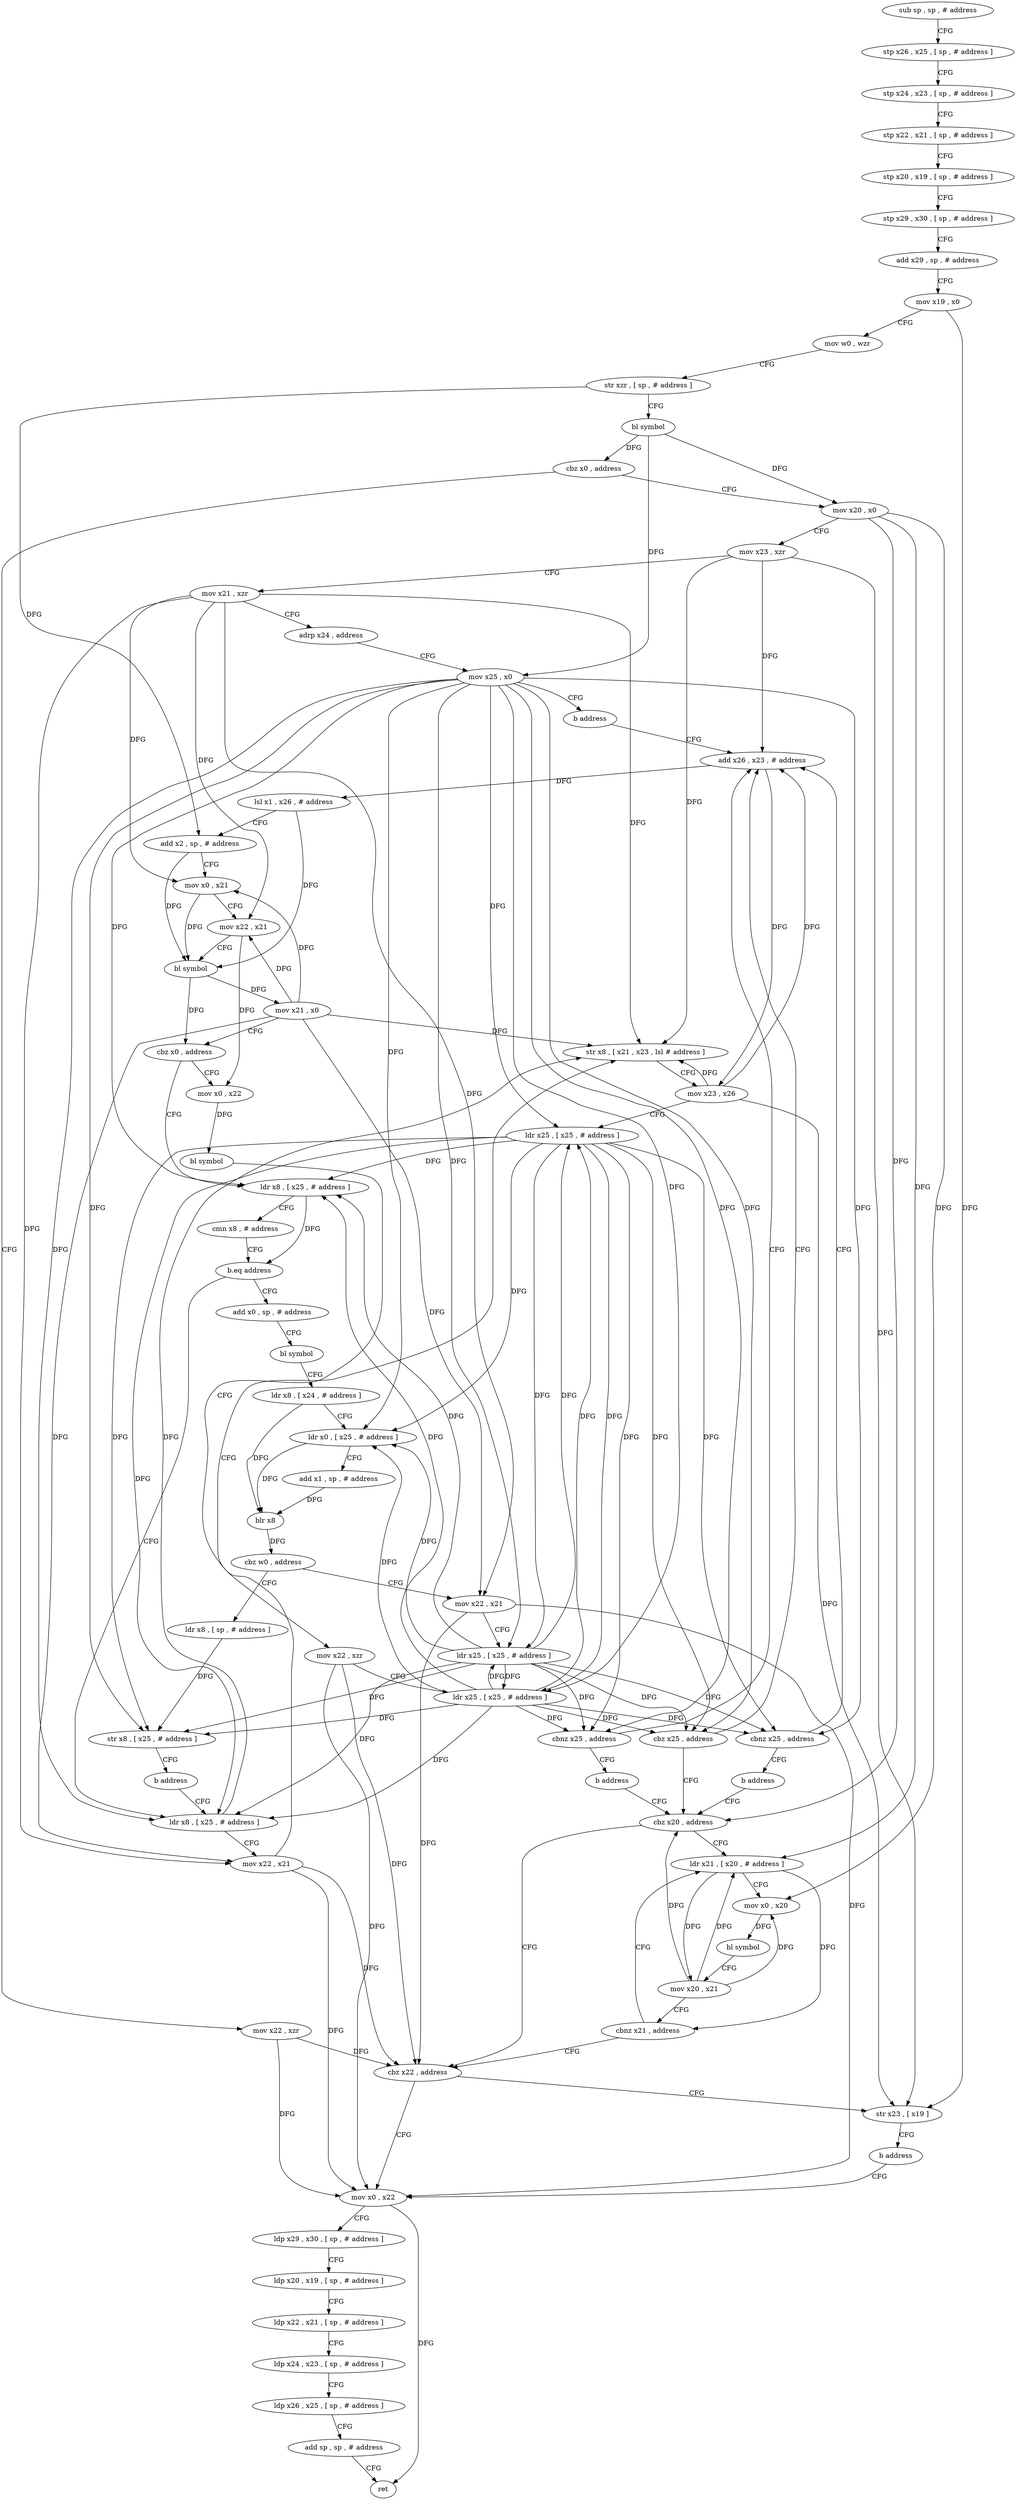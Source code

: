 digraph "func" {
"4242492" [label = "sub sp , sp , # address" ]
"4242496" [label = "stp x26 , x25 , [ sp , # address ]" ]
"4242500" [label = "stp x24 , x23 , [ sp , # address ]" ]
"4242504" [label = "stp x22 , x21 , [ sp , # address ]" ]
"4242508" [label = "stp x20 , x19 , [ sp , # address ]" ]
"4242512" [label = "stp x29 , x30 , [ sp , # address ]" ]
"4242516" [label = "add x29 , sp , # address" ]
"4242520" [label = "mov x19 , x0" ]
"4242524" [label = "mov w0 , wzr" ]
"4242528" [label = "str xzr , [ sp , # address ]" ]
"4242532" [label = "bl symbol" ]
"4242536" [label = "cbz x0 , address" ]
"4242748" [label = "mov x22 , xzr" ]
"4242540" [label = "mov x20 , x0" ]
"4242752" [label = "mov x0 , x22" ]
"4242544" [label = "mov x23 , xzr" ]
"4242548" [label = "mov x21 , xzr" ]
"4242552" [label = "adrp x24 , address" ]
"4242556" [label = "mov x25 , x0" ]
"4242560" [label = "b address" ]
"4242584" [label = "add x26 , x23 , # address" ]
"4242588" [label = "lsl x1 , x26 , # address" ]
"4242592" [label = "add x2 , sp , # address" ]
"4242596" [label = "mov x0 , x21" ]
"4242600" [label = "mov x22 , x21" ]
"4242604" [label = "bl symbol" ]
"4242608" [label = "mov x21 , x0" ]
"4242612" [label = "cbz x0 , address" ]
"4242564" [label = "mov x0 , x22" ]
"4242616" [label = "ldr x8 , [ x25 , # address ]" ]
"4242568" [label = "bl symbol" ]
"4242572" [label = "mov x22 , xzr" ]
"4242576" [label = "ldr x25 , [ x25 , # address ]" ]
"4242580" [label = "cbz x25 , address" ]
"4242712" [label = "cbz x20 , address" ]
"4242620" [label = "cmn x8 , # address" ]
"4242624" [label = "b.eq address" ]
"4242656" [label = "add x0 , sp , # address" ]
"4242628" [label = "ldr x8 , [ x25 , # address ]" ]
"4242736" [label = "cbz x22 , address" ]
"4242716" [label = "ldr x21 , [ x20 , # address ]" ]
"4242660" [label = "bl symbol" ]
"4242664" [label = "ldr x8 , [ x24 , # address ]" ]
"4242668" [label = "ldr x0 , [ x25 , # address ]" ]
"4242672" [label = "add x1 , sp , # address" ]
"4242676" [label = "blr x8" ]
"4242680" [label = "cbz w0 , address" ]
"4242700" [label = "ldr x8 , [ sp , # address ]" ]
"4242684" [label = "mov x22 , x21" ]
"4242632" [label = "mov x22 , x21" ]
"4242636" [label = "str x8 , [ x21 , x23 , lsl # address ]" ]
"4242640" [label = "mov x23 , x26" ]
"4242644" [label = "ldr x25 , [ x25 , # address ]" ]
"4242648" [label = "cbnz x25 , address" ]
"4242652" [label = "b address" ]
"4242740" [label = "str x23 , [ x19 ]" ]
"4242720" [label = "mov x0 , x20" ]
"4242724" [label = "bl symbol" ]
"4242728" [label = "mov x20 , x21" ]
"4242732" [label = "cbnz x21 , address" ]
"4242704" [label = "str x8 , [ x25 , # address ]" ]
"4242708" [label = "b address" ]
"4242688" [label = "ldr x25 , [ x25 , # address ]" ]
"4242692" [label = "cbnz x25 , address" ]
"4242696" [label = "b address" ]
"4242756" [label = "ldp x29 , x30 , [ sp , # address ]" ]
"4242760" [label = "ldp x20 , x19 , [ sp , # address ]" ]
"4242764" [label = "ldp x22 , x21 , [ sp , # address ]" ]
"4242768" [label = "ldp x24 , x23 , [ sp , # address ]" ]
"4242772" [label = "ldp x26 , x25 , [ sp , # address ]" ]
"4242776" [label = "add sp , sp , # address" ]
"4242780" [label = "ret" ]
"4242744" [label = "b address" ]
"4242492" -> "4242496" [ label = "CFG" ]
"4242496" -> "4242500" [ label = "CFG" ]
"4242500" -> "4242504" [ label = "CFG" ]
"4242504" -> "4242508" [ label = "CFG" ]
"4242508" -> "4242512" [ label = "CFG" ]
"4242512" -> "4242516" [ label = "CFG" ]
"4242516" -> "4242520" [ label = "CFG" ]
"4242520" -> "4242524" [ label = "CFG" ]
"4242520" -> "4242740" [ label = "DFG" ]
"4242524" -> "4242528" [ label = "CFG" ]
"4242528" -> "4242532" [ label = "CFG" ]
"4242528" -> "4242592" [ label = "DFG" ]
"4242532" -> "4242536" [ label = "DFG" ]
"4242532" -> "4242540" [ label = "DFG" ]
"4242532" -> "4242556" [ label = "DFG" ]
"4242536" -> "4242748" [ label = "CFG" ]
"4242536" -> "4242540" [ label = "CFG" ]
"4242748" -> "4242752" [ label = "DFG" ]
"4242748" -> "4242736" [ label = "DFG" ]
"4242540" -> "4242544" [ label = "CFG" ]
"4242540" -> "4242712" [ label = "DFG" ]
"4242540" -> "4242716" [ label = "DFG" ]
"4242540" -> "4242720" [ label = "DFG" ]
"4242752" -> "4242756" [ label = "CFG" ]
"4242752" -> "4242780" [ label = "DFG" ]
"4242544" -> "4242548" [ label = "CFG" ]
"4242544" -> "4242584" [ label = "DFG" ]
"4242544" -> "4242636" [ label = "DFG" ]
"4242544" -> "4242740" [ label = "DFG" ]
"4242548" -> "4242552" [ label = "CFG" ]
"4242548" -> "4242596" [ label = "DFG" ]
"4242548" -> "4242600" [ label = "DFG" ]
"4242548" -> "4242632" [ label = "DFG" ]
"4242548" -> "4242636" [ label = "DFG" ]
"4242548" -> "4242684" [ label = "DFG" ]
"4242552" -> "4242556" [ label = "CFG" ]
"4242556" -> "4242560" [ label = "CFG" ]
"4242556" -> "4242576" [ label = "DFG" ]
"4242556" -> "4242580" [ label = "DFG" ]
"4242556" -> "4242616" [ label = "DFG" ]
"4242556" -> "4242668" [ label = "DFG" ]
"4242556" -> "4242628" [ label = "DFG" ]
"4242556" -> "4242644" [ label = "DFG" ]
"4242556" -> "4242648" [ label = "DFG" ]
"4242556" -> "4242704" [ label = "DFG" ]
"4242556" -> "4242688" [ label = "DFG" ]
"4242556" -> "4242692" [ label = "DFG" ]
"4242560" -> "4242584" [ label = "CFG" ]
"4242584" -> "4242588" [ label = "DFG" ]
"4242584" -> "4242640" [ label = "DFG" ]
"4242588" -> "4242592" [ label = "CFG" ]
"4242588" -> "4242604" [ label = "DFG" ]
"4242592" -> "4242596" [ label = "CFG" ]
"4242592" -> "4242604" [ label = "DFG" ]
"4242596" -> "4242600" [ label = "CFG" ]
"4242596" -> "4242604" [ label = "DFG" ]
"4242600" -> "4242604" [ label = "CFG" ]
"4242600" -> "4242564" [ label = "DFG" ]
"4242604" -> "4242608" [ label = "DFG" ]
"4242604" -> "4242612" [ label = "DFG" ]
"4242608" -> "4242612" [ label = "CFG" ]
"4242608" -> "4242596" [ label = "DFG" ]
"4242608" -> "4242600" [ label = "DFG" ]
"4242608" -> "4242632" [ label = "DFG" ]
"4242608" -> "4242636" [ label = "DFG" ]
"4242608" -> "4242684" [ label = "DFG" ]
"4242612" -> "4242564" [ label = "CFG" ]
"4242612" -> "4242616" [ label = "CFG" ]
"4242564" -> "4242568" [ label = "DFG" ]
"4242616" -> "4242620" [ label = "CFG" ]
"4242616" -> "4242624" [ label = "DFG" ]
"4242568" -> "4242572" [ label = "CFG" ]
"4242572" -> "4242576" [ label = "CFG" ]
"4242572" -> "4242752" [ label = "DFG" ]
"4242572" -> "4242736" [ label = "DFG" ]
"4242576" -> "4242580" [ label = "DFG" ]
"4242576" -> "4242616" [ label = "DFG" ]
"4242576" -> "4242668" [ label = "DFG" ]
"4242576" -> "4242628" [ label = "DFG" ]
"4242576" -> "4242644" [ label = "DFG" ]
"4242576" -> "4242648" [ label = "DFG" ]
"4242576" -> "4242704" [ label = "DFG" ]
"4242576" -> "4242688" [ label = "DFG" ]
"4242576" -> "4242692" [ label = "DFG" ]
"4242580" -> "4242712" [ label = "CFG" ]
"4242580" -> "4242584" [ label = "CFG" ]
"4242712" -> "4242736" [ label = "CFG" ]
"4242712" -> "4242716" [ label = "CFG" ]
"4242620" -> "4242624" [ label = "CFG" ]
"4242624" -> "4242656" [ label = "CFG" ]
"4242624" -> "4242628" [ label = "CFG" ]
"4242656" -> "4242660" [ label = "CFG" ]
"4242628" -> "4242632" [ label = "CFG" ]
"4242628" -> "4242636" [ label = "DFG" ]
"4242736" -> "4242752" [ label = "CFG" ]
"4242736" -> "4242740" [ label = "CFG" ]
"4242716" -> "4242720" [ label = "CFG" ]
"4242716" -> "4242728" [ label = "DFG" ]
"4242716" -> "4242732" [ label = "DFG" ]
"4242660" -> "4242664" [ label = "CFG" ]
"4242664" -> "4242668" [ label = "CFG" ]
"4242664" -> "4242676" [ label = "DFG" ]
"4242668" -> "4242672" [ label = "CFG" ]
"4242668" -> "4242676" [ label = "DFG" ]
"4242672" -> "4242676" [ label = "DFG" ]
"4242676" -> "4242680" [ label = "DFG" ]
"4242680" -> "4242700" [ label = "CFG" ]
"4242680" -> "4242684" [ label = "CFG" ]
"4242700" -> "4242704" [ label = "DFG" ]
"4242684" -> "4242688" [ label = "CFG" ]
"4242684" -> "4242752" [ label = "DFG" ]
"4242684" -> "4242736" [ label = "DFG" ]
"4242632" -> "4242636" [ label = "CFG" ]
"4242632" -> "4242752" [ label = "DFG" ]
"4242632" -> "4242736" [ label = "DFG" ]
"4242636" -> "4242640" [ label = "CFG" ]
"4242640" -> "4242644" [ label = "CFG" ]
"4242640" -> "4242584" [ label = "DFG" ]
"4242640" -> "4242636" [ label = "DFG" ]
"4242640" -> "4242740" [ label = "DFG" ]
"4242644" -> "4242648" [ label = "DFG" ]
"4242644" -> "4242576" [ label = "DFG" ]
"4242644" -> "4242580" [ label = "DFG" ]
"4242644" -> "4242616" [ label = "DFG" ]
"4242644" -> "4242668" [ label = "DFG" ]
"4242644" -> "4242628" [ label = "DFG" ]
"4242644" -> "4242704" [ label = "DFG" ]
"4242644" -> "4242688" [ label = "DFG" ]
"4242644" -> "4242692" [ label = "DFG" ]
"4242648" -> "4242584" [ label = "CFG" ]
"4242648" -> "4242652" [ label = "CFG" ]
"4242652" -> "4242712" [ label = "CFG" ]
"4242740" -> "4242744" [ label = "CFG" ]
"4242720" -> "4242724" [ label = "DFG" ]
"4242724" -> "4242728" [ label = "CFG" ]
"4242728" -> "4242732" [ label = "CFG" ]
"4242728" -> "4242712" [ label = "DFG" ]
"4242728" -> "4242716" [ label = "DFG" ]
"4242728" -> "4242720" [ label = "DFG" ]
"4242732" -> "4242716" [ label = "CFG" ]
"4242732" -> "4242736" [ label = "CFG" ]
"4242704" -> "4242708" [ label = "CFG" ]
"4242708" -> "4242628" [ label = "CFG" ]
"4242688" -> "4242692" [ label = "DFG" ]
"4242688" -> "4242576" [ label = "DFG" ]
"4242688" -> "4242580" [ label = "DFG" ]
"4242688" -> "4242616" [ label = "DFG" ]
"4242688" -> "4242668" [ label = "DFG" ]
"4242688" -> "4242628" [ label = "DFG" ]
"4242688" -> "4242644" [ label = "DFG" ]
"4242688" -> "4242648" [ label = "DFG" ]
"4242688" -> "4242704" [ label = "DFG" ]
"4242692" -> "4242584" [ label = "CFG" ]
"4242692" -> "4242696" [ label = "CFG" ]
"4242696" -> "4242712" [ label = "CFG" ]
"4242756" -> "4242760" [ label = "CFG" ]
"4242760" -> "4242764" [ label = "CFG" ]
"4242764" -> "4242768" [ label = "CFG" ]
"4242768" -> "4242772" [ label = "CFG" ]
"4242772" -> "4242776" [ label = "CFG" ]
"4242776" -> "4242780" [ label = "CFG" ]
"4242744" -> "4242752" [ label = "CFG" ]
}
